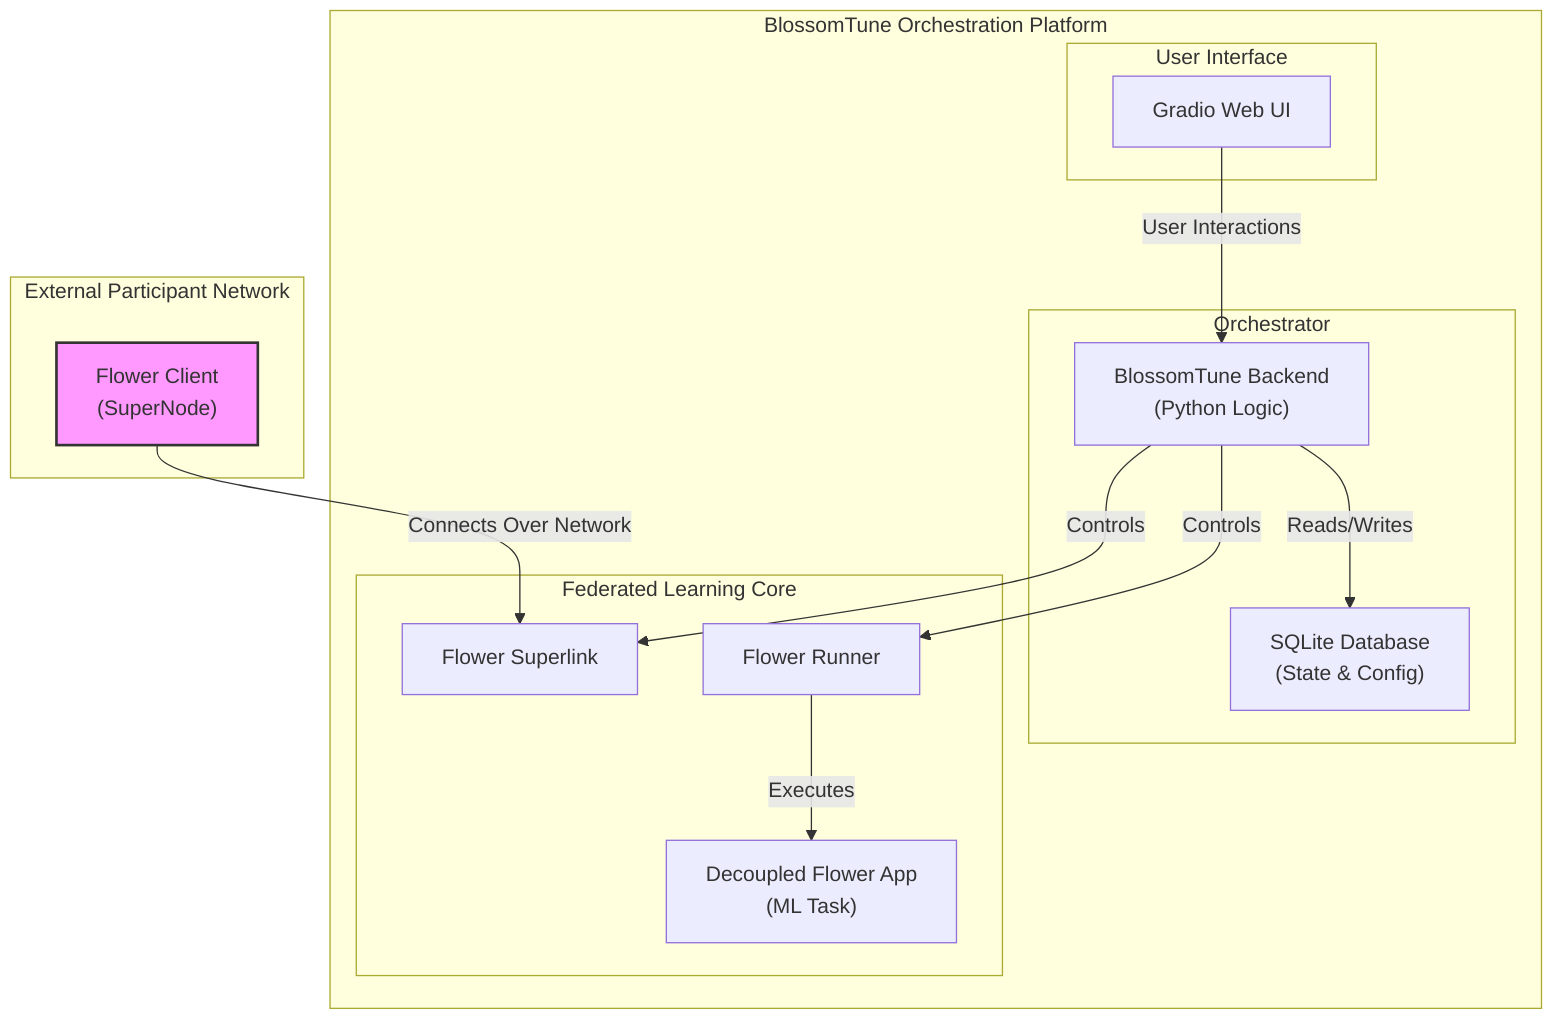 graph TD
    subgraph "BlossomTune Orchestration Platform"
        subgraph User Interface
            A["Gradio Web UI"]
        end

        subgraph Orchestrator
            B["BlossomTune Backend <br>(Python Logic)"]
            C["SQLite Database <br>(State & Config)"]
        end

        subgraph "Federated Learning Core"
            D["Flower Superlink"]
            F["Flower Runner"]
            E["Decoupled Flower App <br>(ML Task)"]
        end
    end

    subgraph "External Participant Network"
        style G fill:#f9f,stroke:#333,stroke-width:2px
        G["Flower Client <br>(SuperNode)"]
    end

    A -- "User Interactions" --> B
    B -- "Controls" --> D
    B -- "Controls" --> F
    B -- "Reads/Writes" --> C
    F -- "Executes" --> E
    G -- "Connects Over Network" --> D